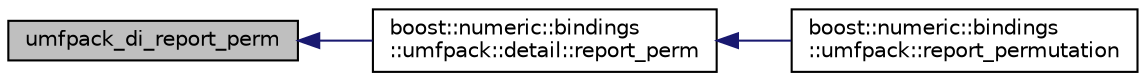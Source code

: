 digraph "umfpack_di_report_perm"
{
  edge [fontname="Helvetica",fontsize="10",labelfontname="Helvetica",labelfontsize="10"];
  node [fontname="Helvetica",fontsize="10",shape=record];
  rankdir="LR";
  Node1 [label="umfpack_di_report_perm",height=0.2,width=0.4,color="black", fillcolor="grey75", style="filled", fontcolor="black"];
  Node1 -> Node2 [dir="back",color="midnightblue",fontsize="10",style="solid",fontname="Helvetica"];
  Node2 [label="boost::numeric::bindings\l::umfpack::detail::report_perm",height=0.2,width=0.4,color="black", fillcolor="white", style="filled",URL="$d1/d20/namespaceboost_1_1numeric_1_1bindings_1_1umfpack_1_1detail.html#a1353af0ef3d4eca52527a842a6997c45"];
  Node2 -> Node3 [dir="back",color="midnightblue",fontsize="10",style="solid",fontname="Helvetica"];
  Node3 [label="boost::numeric::bindings\l::umfpack::report_permutation",height=0.2,width=0.4,color="black", fillcolor="white", style="filled",URL="$d0/d05/namespaceboost_1_1numeric_1_1bindings_1_1umfpack.html#ac6b714d8cadc2ec4d46da5832d21e3c1"];
}
